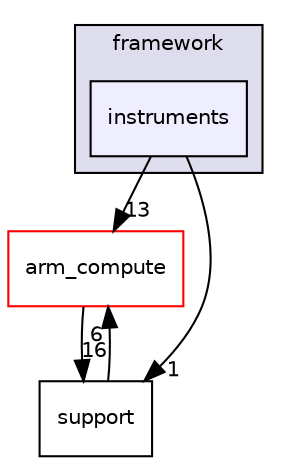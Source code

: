 digraph "tests/framework/instruments" {
  compound=true
  node [ fontsize="10", fontname="Helvetica"];
  edge [ labelfontsize="10", labelfontname="Helvetica"];
  subgraph clusterdir_9e71e2da941d3cafc4d98a9f6ae3de4f {
    graph [ bgcolor="#ddddee", pencolor="black", label="framework" fontname="Helvetica", fontsize="10", URL="dir_9e71e2da941d3cafc4d98a9f6ae3de4f.xhtml"]
  dir_4efd0ee2ecda32567e74991b08d544ea [shape=box, label="instruments", style="filled", fillcolor="#eeeeff", pencolor="black", URL="dir_4efd0ee2ecda32567e74991b08d544ea.xhtml"];
  }
  dir_214608ef36d61442cb2b0c1c4e9a7def [shape=box label="arm_compute" fillcolor="white" style="filled" color="red" URL="dir_214608ef36d61442cb2b0c1c4e9a7def.xhtml"];
  dir_5815af820a9cc9481f1d0990a0d60286 [shape=box label="support" URL="dir_5815af820a9cc9481f1d0990a0d60286.xhtml"];
  dir_214608ef36d61442cb2b0c1c4e9a7def->dir_5815af820a9cc9481f1d0990a0d60286 [headlabel="16", labeldistance=1.5 headhref="dir_000000_000031.xhtml"];
  dir_4efd0ee2ecda32567e74991b08d544ea->dir_214608ef36d61442cb2b0c1c4e9a7def [headlabel="13", labeldistance=1.5 headhref="dir_000557_000000.xhtml"];
  dir_4efd0ee2ecda32567e74991b08d544ea->dir_5815af820a9cc9481f1d0990a0d60286 [headlabel="1", labeldistance=1.5 headhref="dir_000557_000031.xhtml"];
  dir_5815af820a9cc9481f1d0990a0d60286->dir_214608ef36d61442cb2b0c1c4e9a7def [headlabel="6", labeldistance=1.5 headhref="dir_000031_000000.xhtml"];
}
